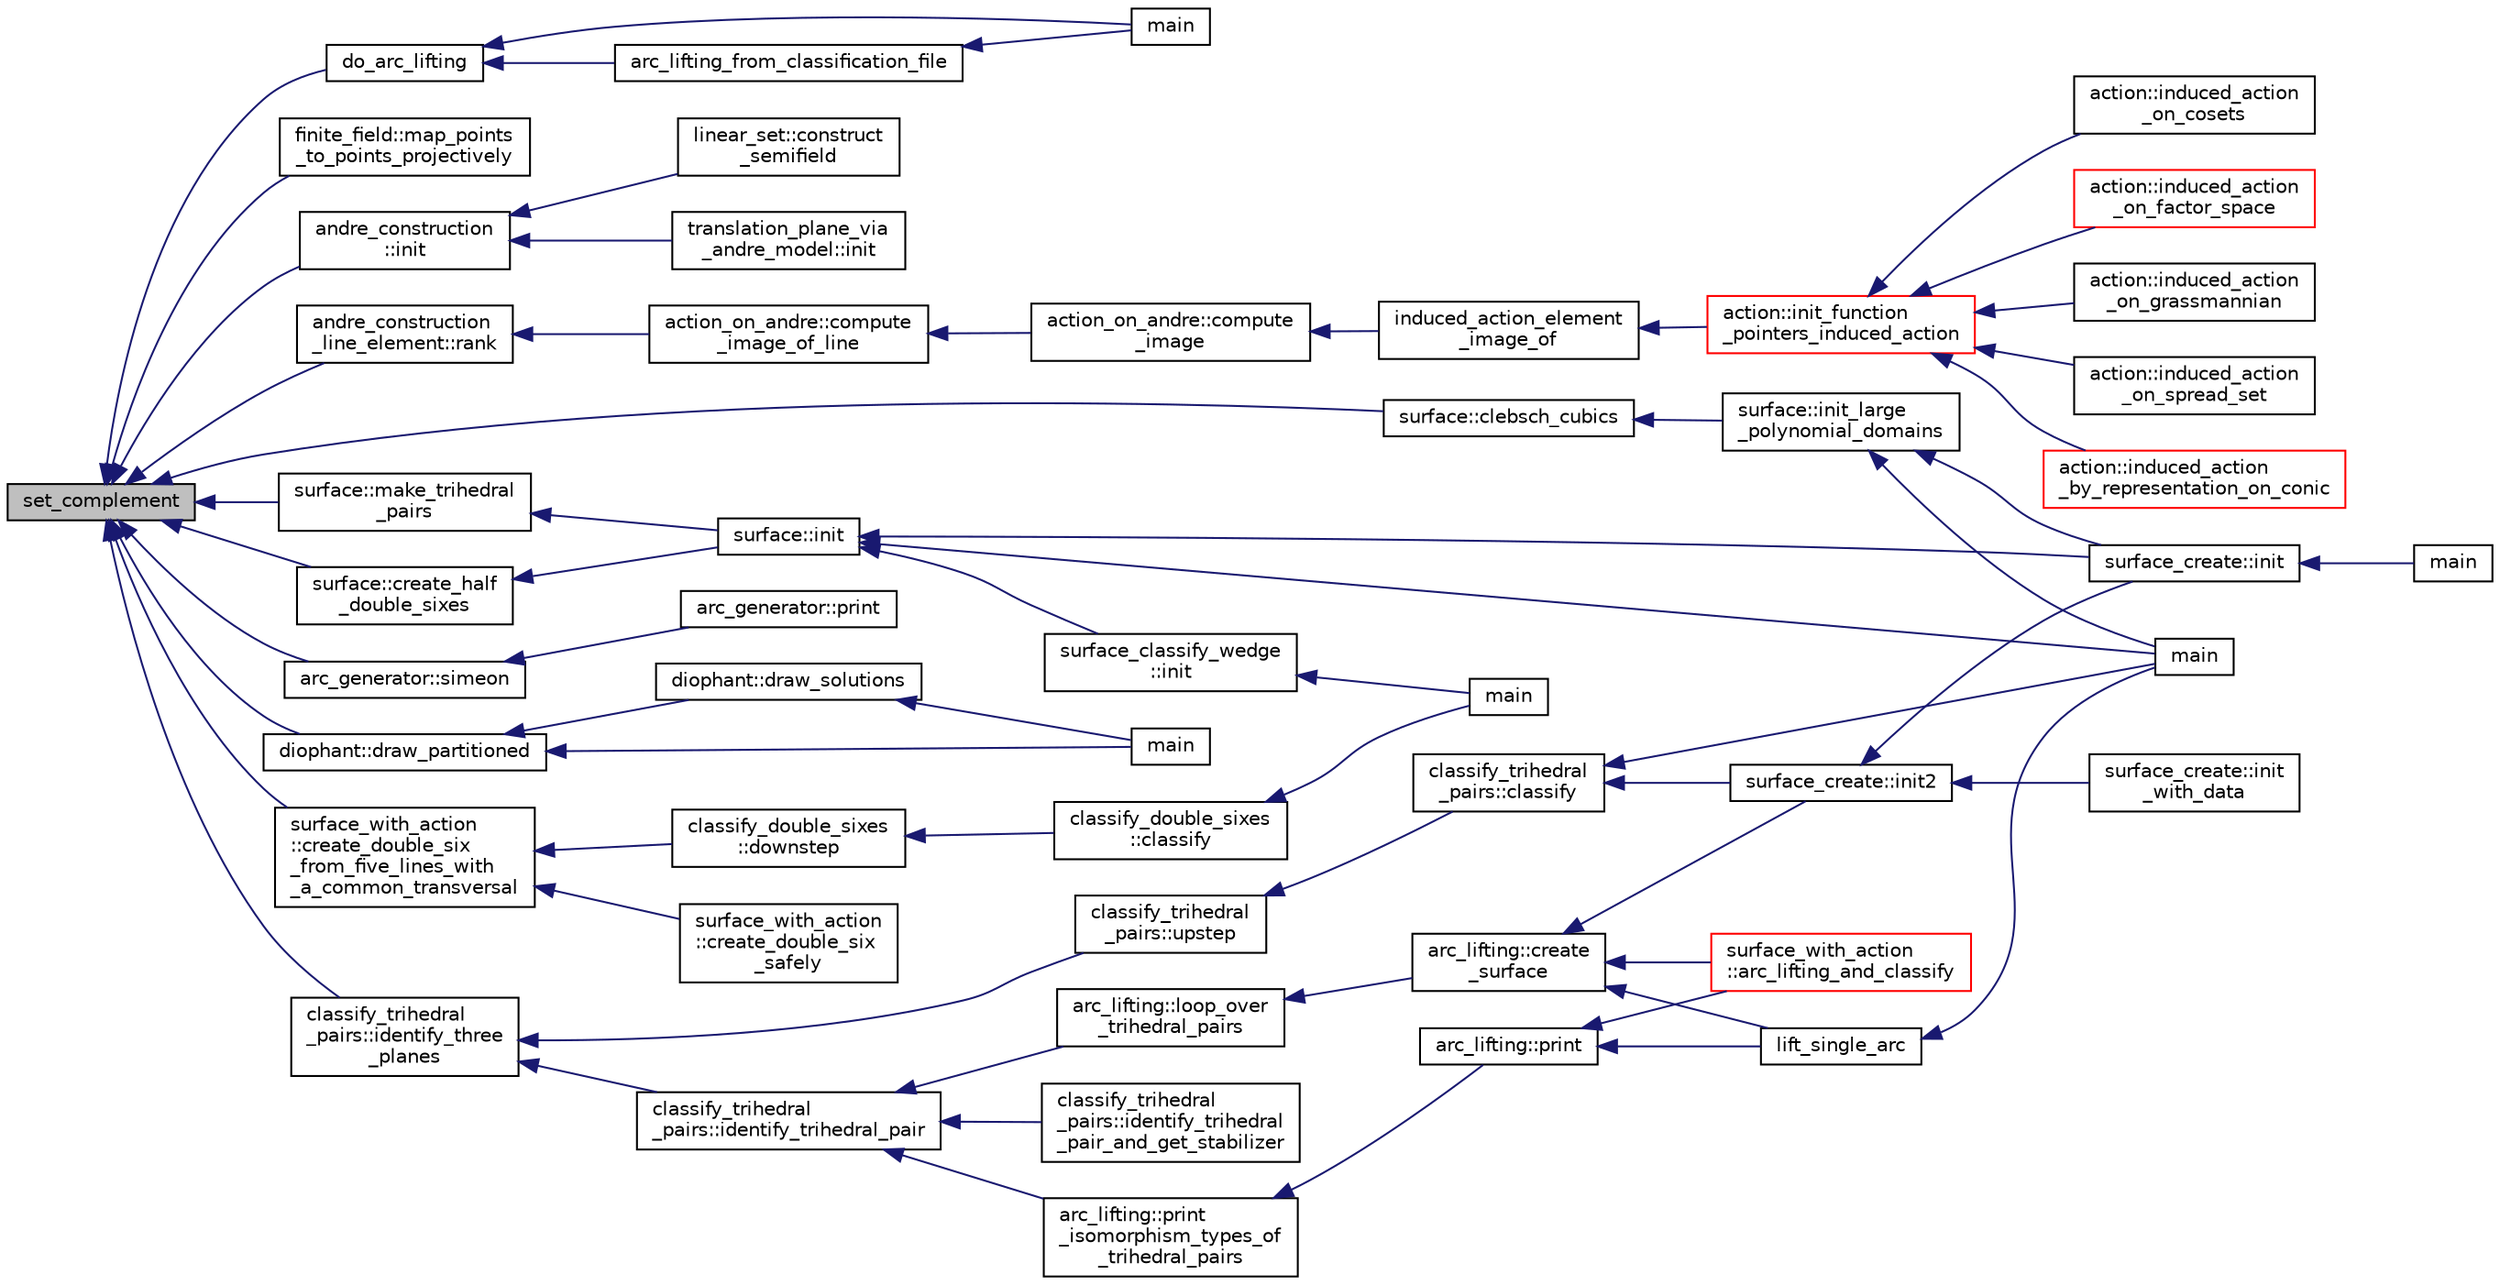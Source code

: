 digraph "set_complement"
{
  edge [fontname="Helvetica",fontsize="10",labelfontname="Helvetica",labelfontsize="10"];
  node [fontname="Helvetica",fontsize="10",shape=record];
  rankdir="LR";
  Node3806 [label="set_complement",height=0.2,width=0.4,color="black", fillcolor="grey75", style="filled", fontcolor="black"];
  Node3806 -> Node3807 [dir="back",color="midnightblue",fontsize="10",style="solid",fontname="Helvetica"];
  Node3807 [label="do_arc_lifting",height=0.2,width=0.4,color="black", fillcolor="white", style="filled",URL="$d2/dd6/k__arc__lifting_8_c.html#a9dd2186104f15f40ba5f5d415f4c2976"];
  Node3807 -> Node3808 [dir="back",color="midnightblue",fontsize="10",style="solid",fontname="Helvetica"];
  Node3808 [label="main",height=0.2,width=0.4,color="black", fillcolor="white", style="filled",URL="$d2/dd6/k__arc__lifting_8_c.html#a3c04138a5bfe5d72780bb7e82a18e627"];
  Node3807 -> Node3809 [dir="back",color="midnightblue",fontsize="10",style="solid",fontname="Helvetica"];
  Node3809 [label="arc_lifting_from_classification_file",height=0.2,width=0.4,color="black", fillcolor="white", style="filled",URL="$d2/dd6/k__arc__lifting_8_c.html#aede97f2af2307a758b06ad6506762b79"];
  Node3809 -> Node3808 [dir="back",color="midnightblue",fontsize="10",style="solid",fontname="Helvetica"];
  Node3806 -> Node3810 [dir="back",color="midnightblue",fontsize="10",style="solid",fontname="Helvetica"];
  Node3810 [label="finite_field::map_points\l_to_points_projectively",height=0.2,width=0.4,color="black", fillcolor="white", style="filled",URL="$df/d5a/classfinite__field.html#a6ebf38250033b090baa12391d9a9cd98"];
  Node3806 -> Node3811 [dir="back",color="midnightblue",fontsize="10",style="solid",fontname="Helvetica"];
  Node3811 [label="andre_construction\l::init",height=0.2,width=0.4,color="black", fillcolor="white", style="filled",URL="$d2/d32/classandre__construction.html#a8e763c87474e64d559a1dd2aa7971a4a"];
  Node3811 -> Node3812 [dir="back",color="midnightblue",fontsize="10",style="solid",fontname="Helvetica"];
  Node3812 [label="linear_set::construct\l_semifield",height=0.2,width=0.4,color="black", fillcolor="white", style="filled",URL="$dd/d86/classlinear__set.html#ab54b164771526ae8d687751aa2d1a9ce"];
  Node3811 -> Node3813 [dir="back",color="midnightblue",fontsize="10",style="solid",fontname="Helvetica"];
  Node3813 [label="translation_plane_via\l_andre_model::init",height=0.2,width=0.4,color="black", fillcolor="white", style="filled",URL="$d1/dcc/classtranslation__plane__via__andre__model.html#adb424599de168ade331979a9218ee07b"];
  Node3806 -> Node3814 [dir="back",color="midnightblue",fontsize="10",style="solid",fontname="Helvetica"];
  Node3814 [label="andre_construction\l_line_element::rank",height=0.2,width=0.4,color="black", fillcolor="white", style="filled",URL="$d6/de0/classandre__construction__line__element.html#ab2920079fa51c95a3e245a7f1a70ae66"];
  Node3814 -> Node3815 [dir="back",color="midnightblue",fontsize="10",style="solid",fontname="Helvetica"];
  Node3815 [label="action_on_andre::compute\l_image_of_line",height=0.2,width=0.4,color="black", fillcolor="white", style="filled",URL="$da/d32/classaction__on__andre.html#a0d19fcc32c95cc25a160d0fdb56ed6c5"];
  Node3815 -> Node3816 [dir="back",color="midnightblue",fontsize="10",style="solid",fontname="Helvetica"];
  Node3816 [label="action_on_andre::compute\l_image",height=0.2,width=0.4,color="black", fillcolor="white", style="filled",URL="$da/d32/classaction__on__andre.html#afba3b53df76cb927a12e488c790d8e4b"];
  Node3816 -> Node3817 [dir="back",color="midnightblue",fontsize="10",style="solid",fontname="Helvetica"];
  Node3817 [label="induced_action_element\l_image_of",height=0.2,width=0.4,color="black", fillcolor="white", style="filled",URL="$d3/d27/interface_8_c.html#a821850d6c3988dd122de0489cd36f0f0"];
  Node3817 -> Node3818 [dir="back",color="midnightblue",fontsize="10",style="solid",fontname="Helvetica"];
  Node3818 [label="action::init_function\l_pointers_induced_action",height=0.2,width=0.4,color="red", fillcolor="white", style="filled",URL="$d2/d86/classaction.html#a3b9287d084b24f7a3b9532a7589c58de"];
  Node3818 -> Node3819 [dir="back",color="midnightblue",fontsize="10",style="solid",fontname="Helvetica"];
  Node3819 [label="action::induced_action\l_by_representation_on_conic",height=0.2,width=0.4,color="red", fillcolor="white", style="filled",URL="$d2/d86/classaction.html#a228538e3f07bc186db8eb5da8b90f617"];
  Node3818 -> Node3827 [dir="back",color="midnightblue",fontsize="10",style="solid",fontname="Helvetica"];
  Node3827 [label="action::induced_action\l_on_cosets",height=0.2,width=0.4,color="black", fillcolor="white", style="filled",URL="$d2/d86/classaction.html#acbdff5ffed42af6a01f07dffb2787237"];
  Node3818 -> Node3828 [dir="back",color="midnightblue",fontsize="10",style="solid",fontname="Helvetica"];
  Node3828 [label="action::induced_action\l_on_factor_space",height=0.2,width=0.4,color="red", fillcolor="white", style="filled",URL="$d2/d86/classaction.html#af501ff2aa74fb6049bee5c01cd8b909b"];
  Node3818 -> Node3910 [dir="back",color="midnightblue",fontsize="10",style="solid",fontname="Helvetica"];
  Node3910 [label="action::induced_action\l_on_grassmannian",height=0.2,width=0.4,color="black", fillcolor="white", style="filled",URL="$d2/d86/classaction.html#a295b730ecc0b0bf30f714094fef956ea"];
  Node3818 -> Node3911 [dir="back",color="midnightblue",fontsize="10",style="solid",fontname="Helvetica"];
  Node3911 [label="action::induced_action\l_on_spread_set",height=0.2,width=0.4,color="black", fillcolor="white", style="filled",URL="$d2/d86/classaction.html#a7c5839c650592f083dc850d81ed05a5b"];
  Node3806 -> Node4027 [dir="back",color="midnightblue",fontsize="10",style="solid",fontname="Helvetica"];
  Node4027 [label="surface::make_trihedral\l_pairs",height=0.2,width=0.4,color="black", fillcolor="white", style="filled",URL="$d5/d88/classsurface.html#ad5643c9ea75032122ba52e24d1fc23c4"];
  Node4027 -> Node4028 [dir="back",color="midnightblue",fontsize="10",style="solid",fontname="Helvetica"];
  Node4028 [label="surface::init",height=0.2,width=0.4,color="black", fillcolor="white", style="filled",URL="$d5/d88/classsurface.html#a90570b0ca6ab02988159f2c40cb27308"];
  Node4028 -> Node3871 [dir="back",color="midnightblue",fontsize="10",style="solid",fontname="Helvetica"];
  Node3871 [label="main",height=0.2,width=0.4,color="black", fillcolor="white", style="filled",URL="$d6/dc3/arc__lifting__main_8_c.html#a217dbf8b442f20279ea00b898af96f52"];
  Node4028 -> Node3960 [dir="back",color="midnightblue",fontsize="10",style="solid",fontname="Helvetica"];
  Node3960 [label="surface_classify_wedge\l::init",height=0.2,width=0.4,color="black", fillcolor="white", style="filled",URL="$d7/d5c/classsurface__classify__wedge.html#a43302106663b307aa8274a5112a7010a"];
  Node3960 -> Node3895 [dir="back",color="midnightblue",fontsize="10",style="solid",fontname="Helvetica"];
  Node3895 [label="main",height=0.2,width=0.4,color="black", fillcolor="white", style="filled",URL="$df/df8/surface__classify_8_c.html#a217dbf8b442f20279ea00b898af96f52"];
  Node4028 -> Node3874 [dir="back",color="midnightblue",fontsize="10",style="solid",fontname="Helvetica"];
  Node3874 [label="surface_create::init",height=0.2,width=0.4,color="black", fillcolor="white", style="filled",URL="$de/da4/classsurface__create.html#ab0db5c12825f778e3caf8aa4da02eb06"];
  Node3874 -> Node3875 [dir="back",color="midnightblue",fontsize="10",style="solid",fontname="Helvetica"];
  Node3875 [label="main",height=0.2,width=0.4,color="black", fillcolor="white", style="filled",URL="$d2/dfa/create__surface__main_8_c.html#a217dbf8b442f20279ea00b898af96f52"];
  Node3806 -> Node4029 [dir="back",color="midnightblue",fontsize="10",style="solid",fontname="Helvetica"];
  Node4029 [label="surface::create_half\l_double_sixes",height=0.2,width=0.4,color="black", fillcolor="white", style="filled",URL="$d5/d88/classsurface.html#abd6272010fb4ce46c941bb3e99c38799"];
  Node4029 -> Node4028 [dir="back",color="midnightblue",fontsize="10",style="solid",fontname="Helvetica"];
  Node3806 -> Node4030 [dir="back",color="midnightblue",fontsize="10",style="solid",fontname="Helvetica"];
  Node4030 [label="surface::clebsch_cubics",height=0.2,width=0.4,color="black", fillcolor="white", style="filled",URL="$d5/d88/classsurface.html#aac49a34b771fffc48f3650861c3684ab"];
  Node4030 -> Node4031 [dir="back",color="midnightblue",fontsize="10",style="solid",fontname="Helvetica"];
  Node4031 [label="surface::init_large\l_polynomial_domains",height=0.2,width=0.4,color="black", fillcolor="white", style="filled",URL="$d5/d88/classsurface.html#a4bed81f2918efe941518ab28d9a695d2"];
  Node4031 -> Node3871 [dir="back",color="midnightblue",fontsize="10",style="solid",fontname="Helvetica"];
  Node4031 -> Node3874 [dir="back",color="midnightblue",fontsize="10",style="solid",fontname="Helvetica"];
  Node3806 -> Node4032 [dir="back",color="midnightblue",fontsize="10",style="solid",fontname="Helvetica"];
  Node4032 [label="diophant::draw_partitioned",height=0.2,width=0.4,color="black", fillcolor="white", style="filled",URL="$d7/d9c/classdiophant.html#aea00280a322e4ad069a8de1e483790d0"];
  Node4032 -> Node4033 [dir="back",color="midnightblue",fontsize="10",style="solid",fontname="Helvetica"];
  Node4033 [label="main",height=0.2,width=0.4,color="black", fillcolor="white", style="filled",URL="$dc/dbc/solve__diophant_8_c.html#a3c04138a5bfe5d72780bb7e82a18e627"];
  Node4032 -> Node4034 [dir="back",color="midnightblue",fontsize="10",style="solid",fontname="Helvetica"];
  Node4034 [label="diophant::draw_solutions",height=0.2,width=0.4,color="black", fillcolor="white", style="filled",URL="$d7/d9c/classdiophant.html#a8e989d6326b38c47975378c4004b3f5f"];
  Node4034 -> Node4033 [dir="back",color="midnightblue",fontsize="10",style="solid",fontname="Helvetica"];
  Node3806 -> Node4035 [dir="back",color="midnightblue",fontsize="10",style="solid",fontname="Helvetica"];
  Node4035 [label="arc_generator::simeon",height=0.2,width=0.4,color="black", fillcolor="white", style="filled",URL="$d4/d21/classarc__generator.html#a70e7c17292bbb3b63c12cc2512e45aba"];
  Node4035 -> Node4036 [dir="back",color="midnightblue",fontsize="10",style="solid",fontname="Helvetica"];
  Node4036 [label="arc_generator::print",height=0.2,width=0.4,color="black", fillcolor="white", style="filled",URL="$d4/d21/classarc__generator.html#a4ae2e25ba85a60fb2a90a7b4f52675f7"];
  Node3806 -> Node4037 [dir="back",color="midnightblue",fontsize="10",style="solid",fontname="Helvetica"];
  Node4037 [label="classify_trihedral\l_pairs::identify_three\l_planes",height=0.2,width=0.4,color="black", fillcolor="white", style="filled",URL="$d1/d21/classclassify__trihedral__pairs.html#a0c39bec96db456430eb119aa573f6d25"];
  Node4037 -> Node4038 [dir="back",color="midnightblue",fontsize="10",style="solid",fontname="Helvetica"];
  Node4038 [label="classify_trihedral\l_pairs::upstep",height=0.2,width=0.4,color="black", fillcolor="white", style="filled",URL="$d1/d21/classclassify__trihedral__pairs.html#a4134a82fca1d3962311921731ce001eb"];
  Node4038 -> Node3870 [dir="back",color="midnightblue",fontsize="10",style="solid",fontname="Helvetica"];
  Node3870 [label="classify_trihedral\l_pairs::classify",height=0.2,width=0.4,color="black", fillcolor="white", style="filled",URL="$d1/d21/classclassify__trihedral__pairs.html#a134e4c3042163c24bf57050f26e364e1"];
  Node3870 -> Node3871 [dir="back",color="midnightblue",fontsize="10",style="solid",fontname="Helvetica"];
  Node3870 -> Node3872 [dir="back",color="midnightblue",fontsize="10",style="solid",fontname="Helvetica"];
  Node3872 [label="surface_create::init2",height=0.2,width=0.4,color="black", fillcolor="white", style="filled",URL="$de/da4/classsurface__create.html#a0d600640f7dd62d5a6c36443effdab59"];
  Node3872 -> Node3873 [dir="back",color="midnightblue",fontsize="10",style="solid",fontname="Helvetica"];
  Node3873 [label="surface_create::init\l_with_data",height=0.2,width=0.4,color="black", fillcolor="white", style="filled",URL="$de/da4/classsurface__create.html#a9226f687139676532adb1aa971fbade2"];
  Node3872 -> Node3874 [dir="back",color="midnightblue",fontsize="10",style="solid",fontname="Helvetica"];
  Node4037 -> Node4039 [dir="back",color="midnightblue",fontsize="10",style="solid",fontname="Helvetica"];
  Node4039 [label="classify_trihedral\l_pairs::identify_trihedral_pair",height=0.2,width=0.4,color="black", fillcolor="white", style="filled",URL="$d1/d21/classclassify__trihedral__pairs.html#a1a85f616b5043da9f7e585868b0d191d"];
  Node4039 -> Node4040 [dir="back",color="midnightblue",fontsize="10",style="solid",fontname="Helvetica"];
  Node4040 [label="arc_lifting::loop_over\l_trihedral_pairs",height=0.2,width=0.4,color="black", fillcolor="white", style="filled",URL="$dc/db7/classarc__lifting.html#a30126f5ed4126d604c191aa4d1f7505a"];
  Node4040 -> Node4041 [dir="back",color="midnightblue",fontsize="10",style="solid",fontname="Helvetica"];
  Node4041 [label="arc_lifting::create\l_surface",height=0.2,width=0.4,color="black", fillcolor="white", style="filled",URL="$dc/db7/classarc__lifting.html#a2b1fd46281de9ff3fef00fc122d39b2b"];
  Node4041 -> Node4042 [dir="back",color="midnightblue",fontsize="10",style="solid",fontname="Helvetica"];
  Node4042 [label="lift_single_arc",height=0.2,width=0.4,color="black", fillcolor="white", style="filled",URL="$d6/dc3/arc__lifting__main_8_c.html#a0bdc148f70112959722a40cf9758d54b"];
  Node4042 -> Node3871 [dir="back",color="midnightblue",fontsize="10",style="solid",fontname="Helvetica"];
  Node4041 -> Node3872 [dir="back",color="midnightblue",fontsize="10",style="solid",fontname="Helvetica"];
  Node4041 -> Node4043 [dir="back",color="midnightblue",fontsize="10",style="solid",fontname="Helvetica"];
  Node4043 [label="surface_with_action\l::arc_lifting_and_classify",height=0.2,width=0.4,color="red", fillcolor="white", style="filled",URL="$d8/df9/classsurface__with__action.html#a62a3948f830c59e09ef94937650a07a4"];
  Node4039 -> Node4044 [dir="back",color="midnightblue",fontsize="10",style="solid",fontname="Helvetica"];
  Node4044 [label="arc_lifting::print\l_isomorphism_types_of\l_trihedral_pairs",height=0.2,width=0.4,color="black", fillcolor="white", style="filled",URL="$dc/db7/classarc__lifting.html#ac2ea90f2acf97c870a7f46f7b125b8b7"];
  Node4044 -> Node4045 [dir="back",color="midnightblue",fontsize="10",style="solid",fontname="Helvetica"];
  Node4045 [label="arc_lifting::print",height=0.2,width=0.4,color="black", fillcolor="white", style="filled",URL="$dc/db7/classarc__lifting.html#ae1609cb80720bc005f0fc3ea65150185"];
  Node4045 -> Node4042 [dir="back",color="midnightblue",fontsize="10",style="solid",fontname="Helvetica"];
  Node4045 -> Node4043 [dir="back",color="midnightblue",fontsize="10",style="solid",fontname="Helvetica"];
  Node4039 -> Node4046 [dir="back",color="midnightblue",fontsize="10",style="solid",fontname="Helvetica"];
  Node4046 [label="classify_trihedral\l_pairs::identify_trihedral\l_pair_and_get_stabilizer",height=0.2,width=0.4,color="black", fillcolor="white", style="filled",URL="$d1/d21/classclassify__trihedral__pairs.html#a433489bad83d619b71a688e6a03a3210"];
  Node3806 -> Node4047 [dir="back",color="midnightblue",fontsize="10",style="solid",fontname="Helvetica"];
  Node4047 [label="surface_with_action\l::create_double_six\l_from_five_lines_with\l_a_common_transversal",height=0.2,width=0.4,color="black", fillcolor="white", style="filled",URL="$d8/df9/classsurface__with__action.html#a870db90931112560e814493c70f768ab"];
  Node4047 -> Node4048 [dir="back",color="midnightblue",fontsize="10",style="solid",fontname="Helvetica"];
  Node4048 [label="classify_double_sixes\l::downstep",height=0.2,width=0.4,color="black", fillcolor="white", style="filled",URL="$dd/d23/classclassify__double__sixes.html#aed4b1460612fe2fd5b4e4611e83b2806"];
  Node4048 -> Node4049 [dir="back",color="midnightblue",fontsize="10",style="solid",fontname="Helvetica"];
  Node4049 [label="classify_double_sixes\l::classify",height=0.2,width=0.4,color="black", fillcolor="white", style="filled",URL="$dd/d23/classclassify__double__sixes.html#aa22b7c156d68376a603743c8b43a58ef"];
  Node4049 -> Node3895 [dir="back",color="midnightblue",fontsize="10",style="solid",fontname="Helvetica"];
  Node4047 -> Node4050 [dir="back",color="midnightblue",fontsize="10",style="solid",fontname="Helvetica"];
  Node4050 [label="surface_with_action\l::create_double_six\l_safely",height=0.2,width=0.4,color="black", fillcolor="white", style="filled",URL="$d8/df9/classsurface__with__action.html#a5d151dc90786f5466eb08dc1e2939170"];
}
